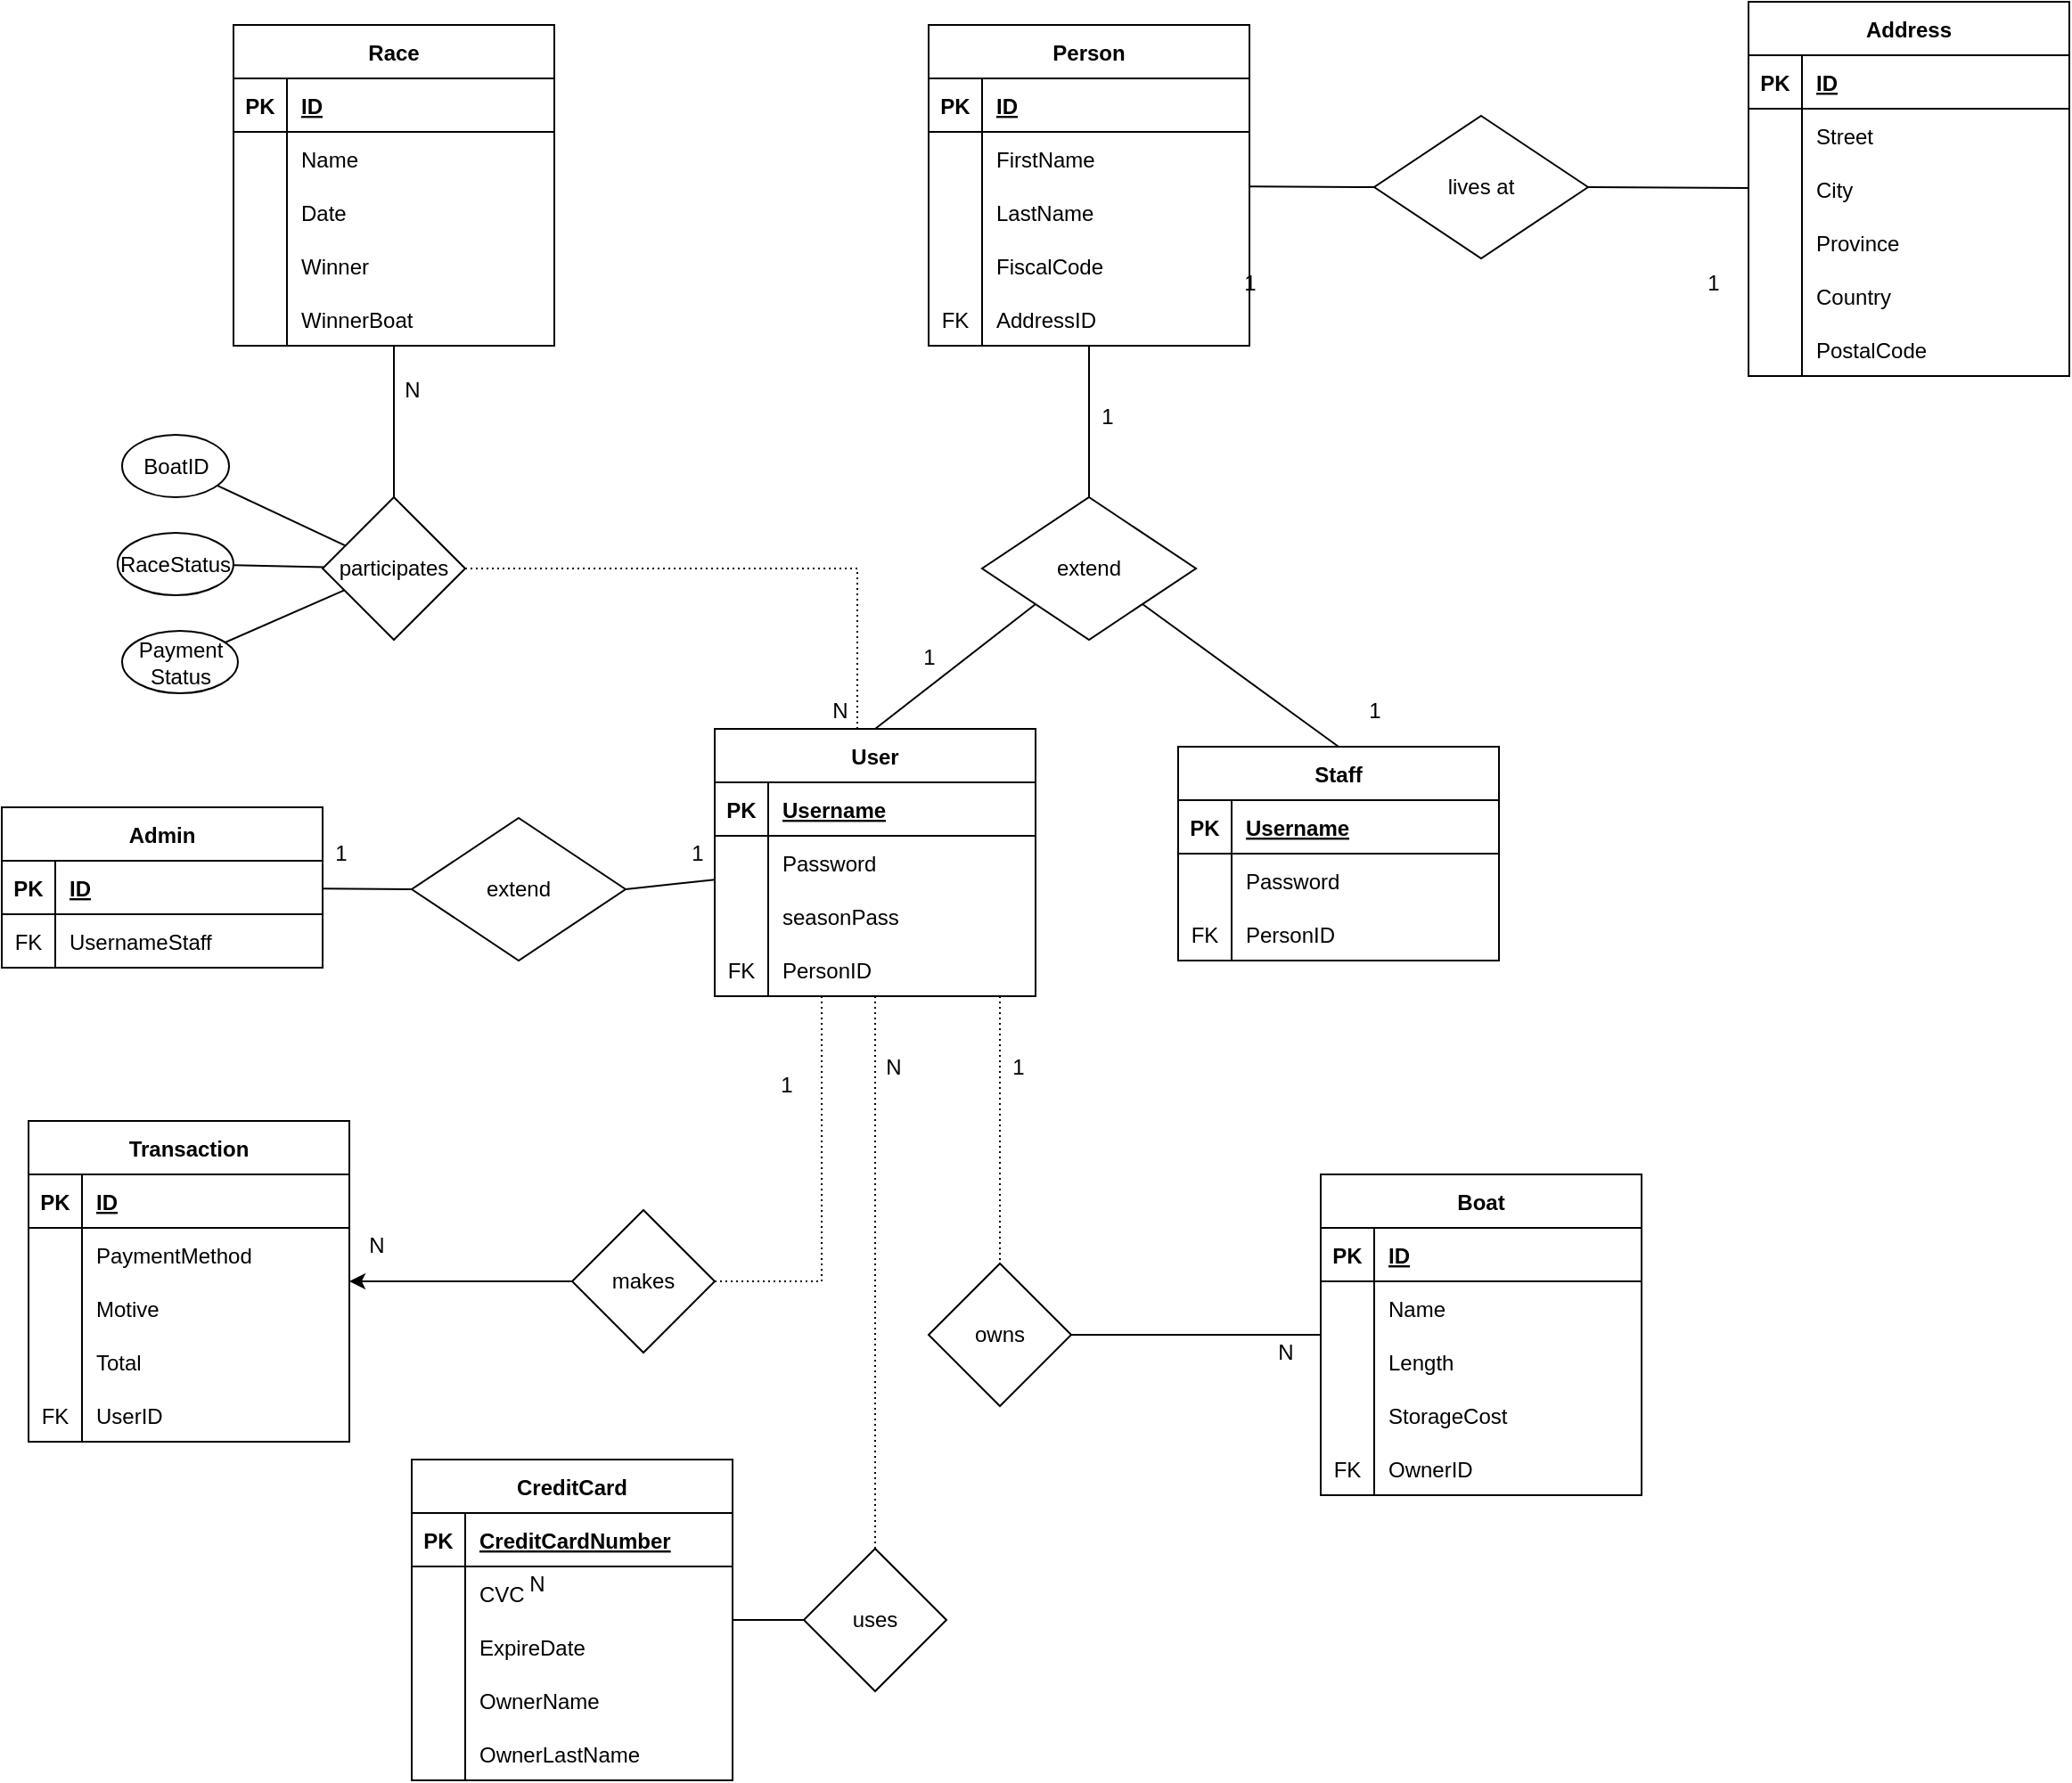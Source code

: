 <mxfile version="15.8.7" type="device"><diagram id="R2lEEEUBdFMjLlhIrx00" name="Page-1"><mxGraphModel dx="1427" dy="732" grid="1" gridSize="10" guides="1" tooltips="1" connect="1" arrows="1" fold="1" page="1" pageScale="1" pageWidth="850" pageHeight="1100" math="0" shadow="0" extFonts="Permanent Marker^https://fonts.googleapis.com/css?family=Permanent+Marker"><root><mxCell id="0"/><mxCell id="1" parent="0"/><mxCell id="sMDPBhleoazWRA1rR5k2-1" value="Person" style="shape=table;startSize=30;container=1;collapsible=1;childLayout=tableLayout;fixedRows=1;rowLines=0;fontStyle=1;align=center;resizeLast=1;" parent="1" vertex="1"><mxGeometry x="580" y="165" width="180" height="180" as="geometry"/></mxCell><mxCell id="sMDPBhleoazWRA1rR5k2-2" value="" style="shape=partialRectangle;collapsible=0;dropTarget=0;pointerEvents=0;fillColor=none;top=0;left=0;bottom=1;right=0;points=[[0,0.5],[1,0.5]];portConstraint=eastwest;" parent="sMDPBhleoazWRA1rR5k2-1" vertex="1"><mxGeometry y="30" width="180" height="30" as="geometry"/></mxCell><mxCell id="sMDPBhleoazWRA1rR5k2-3" value="PK" style="shape=partialRectangle;connectable=0;fillColor=none;top=0;left=0;bottom=0;right=0;fontStyle=1;overflow=hidden;" parent="sMDPBhleoazWRA1rR5k2-2" vertex="1"><mxGeometry width="30" height="30" as="geometry"><mxRectangle width="30" height="30" as="alternateBounds"/></mxGeometry></mxCell><mxCell id="sMDPBhleoazWRA1rR5k2-4" value="ID" style="shape=partialRectangle;connectable=0;fillColor=none;top=0;left=0;bottom=0;right=0;align=left;spacingLeft=6;fontStyle=5;overflow=hidden;" parent="sMDPBhleoazWRA1rR5k2-2" vertex="1"><mxGeometry x="30" width="150" height="30" as="geometry"><mxRectangle width="150" height="30" as="alternateBounds"/></mxGeometry></mxCell><mxCell id="sMDPBhleoazWRA1rR5k2-5" value="" style="shape=partialRectangle;collapsible=0;dropTarget=0;pointerEvents=0;fillColor=none;top=0;left=0;bottom=0;right=0;points=[[0,0.5],[1,0.5]];portConstraint=eastwest;" parent="sMDPBhleoazWRA1rR5k2-1" vertex="1"><mxGeometry y="60" width="180" height="30" as="geometry"/></mxCell><mxCell id="sMDPBhleoazWRA1rR5k2-6" value="" style="shape=partialRectangle;connectable=0;fillColor=none;top=0;left=0;bottom=0;right=0;editable=1;overflow=hidden;" parent="sMDPBhleoazWRA1rR5k2-5" vertex="1"><mxGeometry width="30" height="30" as="geometry"><mxRectangle width="30" height="30" as="alternateBounds"/></mxGeometry></mxCell><mxCell id="sMDPBhleoazWRA1rR5k2-7" value="FirstName" style="shape=partialRectangle;connectable=0;fillColor=none;top=0;left=0;bottom=0;right=0;align=left;spacingLeft=6;overflow=hidden;" parent="sMDPBhleoazWRA1rR5k2-5" vertex="1"><mxGeometry x="30" width="150" height="30" as="geometry"><mxRectangle width="150" height="30" as="alternateBounds"/></mxGeometry></mxCell><mxCell id="sMDPBhleoazWRA1rR5k2-8" value="" style="shape=partialRectangle;collapsible=0;dropTarget=0;pointerEvents=0;fillColor=none;top=0;left=0;bottom=0;right=0;points=[[0,0.5],[1,0.5]];portConstraint=eastwest;" parent="sMDPBhleoazWRA1rR5k2-1" vertex="1"><mxGeometry y="90" width="180" height="30" as="geometry"/></mxCell><mxCell id="sMDPBhleoazWRA1rR5k2-9" value="" style="shape=partialRectangle;connectable=0;fillColor=none;top=0;left=0;bottom=0;right=0;editable=1;overflow=hidden;" parent="sMDPBhleoazWRA1rR5k2-8" vertex="1"><mxGeometry width="30" height="30" as="geometry"><mxRectangle width="30" height="30" as="alternateBounds"/></mxGeometry></mxCell><mxCell id="sMDPBhleoazWRA1rR5k2-10" value="LastName" style="shape=partialRectangle;connectable=0;fillColor=none;top=0;left=0;bottom=0;right=0;align=left;spacingLeft=6;overflow=hidden;" parent="sMDPBhleoazWRA1rR5k2-8" vertex="1"><mxGeometry x="30" width="150" height="30" as="geometry"><mxRectangle width="150" height="30" as="alternateBounds"/></mxGeometry></mxCell><mxCell id="sMDPBhleoazWRA1rR5k2-11" value="" style="shape=partialRectangle;collapsible=0;dropTarget=0;pointerEvents=0;fillColor=none;top=0;left=0;bottom=0;right=0;points=[[0,0.5],[1,0.5]];portConstraint=eastwest;" parent="sMDPBhleoazWRA1rR5k2-1" vertex="1"><mxGeometry y="120" width="180" height="30" as="geometry"/></mxCell><mxCell id="sMDPBhleoazWRA1rR5k2-12" value="" style="shape=partialRectangle;connectable=0;fillColor=none;top=0;left=0;bottom=0;right=0;editable=1;overflow=hidden;" parent="sMDPBhleoazWRA1rR5k2-11" vertex="1"><mxGeometry width="30" height="30" as="geometry"><mxRectangle width="30" height="30" as="alternateBounds"/></mxGeometry></mxCell><mxCell id="sMDPBhleoazWRA1rR5k2-13" value="FiscalCode" style="shape=partialRectangle;connectable=0;fillColor=none;top=0;left=0;bottom=0;right=0;align=left;spacingLeft=6;overflow=hidden;" parent="sMDPBhleoazWRA1rR5k2-11" vertex="1"><mxGeometry x="30" width="150" height="30" as="geometry"><mxRectangle width="150" height="30" as="alternateBounds"/></mxGeometry></mxCell><mxCell id="sMDPBhleoazWRA1rR5k2-20" value="" style="shape=partialRectangle;collapsible=0;dropTarget=0;pointerEvents=0;fillColor=none;top=0;left=0;bottom=0;right=0;points=[[0,0.5],[1,0.5]];portConstraint=eastwest;" parent="sMDPBhleoazWRA1rR5k2-1" vertex="1"><mxGeometry y="150" width="180" height="30" as="geometry"/></mxCell><mxCell id="sMDPBhleoazWRA1rR5k2-21" value="FK" style="shape=partialRectangle;connectable=0;fillColor=none;top=0;left=0;bottom=0;right=0;editable=1;overflow=hidden;" parent="sMDPBhleoazWRA1rR5k2-20" vertex="1"><mxGeometry width="30" height="30" as="geometry"><mxRectangle width="30" height="30" as="alternateBounds"/></mxGeometry></mxCell><mxCell id="sMDPBhleoazWRA1rR5k2-22" value="AddressID" style="shape=partialRectangle;connectable=0;fillColor=none;top=0;left=0;bottom=0;right=0;align=left;spacingLeft=6;overflow=hidden;" parent="sMDPBhleoazWRA1rR5k2-20" vertex="1"><mxGeometry x="30" width="150" height="30" as="geometry"><mxRectangle width="150" height="30" as="alternateBounds"/></mxGeometry></mxCell><mxCell id="sMDPBhleoazWRA1rR5k2-23" value="Address" style="shape=table;startSize=30;container=1;collapsible=1;childLayout=tableLayout;fixedRows=1;rowLines=0;fontStyle=1;align=center;resizeLast=1;" parent="1" vertex="1"><mxGeometry x="1040" y="152" width="180" height="210" as="geometry"/></mxCell><mxCell id="sMDPBhleoazWRA1rR5k2-24" value="" style="shape=partialRectangle;collapsible=0;dropTarget=0;pointerEvents=0;fillColor=none;top=0;left=0;bottom=1;right=0;points=[[0,0.5],[1,0.5]];portConstraint=eastwest;" parent="sMDPBhleoazWRA1rR5k2-23" vertex="1"><mxGeometry y="30" width="180" height="30" as="geometry"/></mxCell><mxCell id="sMDPBhleoazWRA1rR5k2-25" value="PK" style="shape=partialRectangle;connectable=0;fillColor=none;top=0;left=0;bottom=0;right=0;fontStyle=1;overflow=hidden;" parent="sMDPBhleoazWRA1rR5k2-24" vertex="1"><mxGeometry width="30" height="30" as="geometry"><mxRectangle width="30" height="30" as="alternateBounds"/></mxGeometry></mxCell><mxCell id="sMDPBhleoazWRA1rR5k2-26" value="ID" style="shape=partialRectangle;connectable=0;fillColor=none;top=0;left=0;bottom=0;right=0;align=left;spacingLeft=6;fontStyle=5;overflow=hidden;" parent="sMDPBhleoazWRA1rR5k2-24" vertex="1"><mxGeometry x="30" width="150" height="30" as="geometry"><mxRectangle width="150" height="30" as="alternateBounds"/></mxGeometry></mxCell><mxCell id="sMDPBhleoazWRA1rR5k2-27" value="" style="shape=partialRectangle;collapsible=0;dropTarget=0;pointerEvents=0;fillColor=none;top=0;left=0;bottom=0;right=0;points=[[0,0.5],[1,0.5]];portConstraint=eastwest;" parent="sMDPBhleoazWRA1rR5k2-23" vertex="1"><mxGeometry y="60" width="180" height="30" as="geometry"/></mxCell><mxCell id="sMDPBhleoazWRA1rR5k2-28" value="" style="shape=partialRectangle;connectable=0;fillColor=none;top=0;left=0;bottom=0;right=0;editable=1;overflow=hidden;" parent="sMDPBhleoazWRA1rR5k2-27" vertex="1"><mxGeometry width="30" height="30" as="geometry"><mxRectangle width="30" height="30" as="alternateBounds"/></mxGeometry></mxCell><mxCell id="sMDPBhleoazWRA1rR5k2-29" value="Street" style="shape=partialRectangle;connectable=0;fillColor=none;top=0;left=0;bottom=0;right=0;align=left;spacingLeft=6;overflow=hidden;" parent="sMDPBhleoazWRA1rR5k2-27" vertex="1"><mxGeometry x="30" width="150" height="30" as="geometry"><mxRectangle width="150" height="30" as="alternateBounds"/></mxGeometry></mxCell><mxCell id="sMDPBhleoazWRA1rR5k2-30" value="" style="shape=partialRectangle;collapsible=0;dropTarget=0;pointerEvents=0;fillColor=none;top=0;left=0;bottom=0;right=0;points=[[0,0.5],[1,0.5]];portConstraint=eastwest;" parent="sMDPBhleoazWRA1rR5k2-23" vertex="1"><mxGeometry y="90" width="180" height="30" as="geometry"/></mxCell><mxCell id="sMDPBhleoazWRA1rR5k2-31" value="" style="shape=partialRectangle;connectable=0;fillColor=none;top=0;left=0;bottom=0;right=0;editable=1;overflow=hidden;" parent="sMDPBhleoazWRA1rR5k2-30" vertex="1"><mxGeometry width="30" height="30" as="geometry"><mxRectangle width="30" height="30" as="alternateBounds"/></mxGeometry></mxCell><mxCell id="sMDPBhleoazWRA1rR5k2-32" value="City" style="shape=partialRectangle;connectable=0;fillColor=none;top=0;left=0;bottom=0;right=0;align=left;spacingLeft=6;overflow=hidden;" parent="sMDPBhleoazWRA1rR5k2-30" vertex="1"><mxGeometry x="30" width="150" height="30" as="geometry"><mxRectangle width="150" height="30" as="alternateBounds"/></mxGeometry></mxCell><mxCell id="sMDPBhleoazWRA1rR5k2-33" value="" style="shape=partialRectangle;collapsible=0;dropTarget=0;pointerEvents=0;fillColor=none;top=0;left=0;bottom=0;right=0;points=[[0,0.5],[1,0.5]];portConstraint=eastwest;" parent="sMDPBhleoazWRA1rR5k2-23" vertex="1"><mxGeometry y="120" width="180" height="30" as="geometry"/></mxCell><mxCell id="sMDPBhleoazWRA1rR5k2-34" value="" style="shape=partialRectangle;connectable=0;fillColor=none;top=0;left=0;bottom=0;right=0;editable=1;overflow=hidden;" parent="sMDPBhleoazWRA1rR5k2-33" vertex="1"><mxGeometry width="30" height="30" as="geometry"><mxRectangle width="30" height="30" as="alternateBounds"/></mxGeometry></mxCell><mxCell id="sMDPBhleoazWRA1rR5k2-35" value="Province" style="shape=partialRectangle;connectable=0;fillColor=none;top=0;left=0;bottom=0;right=0;align=left;spacingLeft=6;overflow=hidden;" parent="sMDPBhleoazWRA1rR5k2-33" vertex="1"><mxGeometry x="30" width="150" height="30" as="geometry"><mxRectangle width="150" height="30" as="alternateBounds"/></mxGeometry></mxCell><mxCell id="sMDPBhleoazWRA1rR5k2-49" value="" style="shape=partialRectangle;collapsible=0;dropTarget=0;pointerEvents=0;fillColor=none;top=0;left=0;bottom=0;right=0;points=[[0,0.5],[1,0.5]];portConstraint=eastwest;" parent="sMDPBhleoazWRA1rR5k2-23" vertex="1"><mxGeometry y="150" width="180" height="30" as="geometry"/></mxCell><mxCell id="sMDPBhleoazWRA1rR5k2-50" value="" style="shape=partialRectangle;connectable=0;fillColor=none;top=0;left=0;bottom=0;right=0;editable=1;overflow=hidden;" parent="sMDPBhleoazWRA1rR5k2-49" vertex="1"><mxGeometry width="30" height="30" as="geometry"><mxRectangle width="30" height="30" as="alternateBounds"/></mxGeometry></mxCell><mxCell id="sMDPBhleoazWRA1rR5k2-51" value="Country" style="shape=partialRectangle;connectable=0;fillColor=none;top=0;left=0;bottom=0;right=0;align=left;spacingLeft=6;overflow=hidden;" parent="sMDPBhleoazWRA1rR5k2-49" vertex="1"><mxGeometry x="30" width="150" height="30" as="geometry"><mxRectangle width="150" height="30" as="alternateBounds"/></mxGeometry></mxCell><mxCell id="sMDPBhleoazWRA1rR5k2-52" value="" style="shape=partialRectangle;collapsible=0;dropTarget=0;pointerEvents=0;fillColor=none;top=0;left=0;bottom=0;right=0;points=[[0,0.5],[1,0.5]];portConstraint=eastwest;" parent="sMDPBhleoazWRA1rR5k2-23" vertex="1"><mxGeometry y="180" width="180" height="30" as="geometry"/></mxCell><mxCell id="sMDPBhleoazWRA1rR5k2-53" value="" style="shape=partialRectangle;connectable=0;fillColor=none;top=0;left=0;bottom=0;right=0;editable=1;overflow=hidden;" parent="sMDPBhleoazWRA1rR5k2-52" vertex="1"><mxGeometry width="30" height="30" as="geometry"><mxRectangle width="30" height="30" as="alternateBounds"/></mxGeometry></mxCell><mxCell id="sMDPBhleoazWRA1rR5k2-54" value="PostalCode" style="shape=partialRectangle;connectable=0;fillColor=none;top=0;left=0;bottom=0;right=0;align=left;spacingLeft=6;overflow=hidden;" parent="sMDPBhleoazWRA1rR5k2-52" vertex="1"><mxGeometry x="30" width="150" height="30" as="geometry"><mxRectangle width="150" height="30" as="alternateBounds"/></mxGeometry></mxCell><mxCell id="sMDPBhleoazWRA1rR5k2-56" value="lives at" style="rhombus;whiteSpace=wrap;html=1;" parent="1" vertex="1"><mxGeometry x="830" y="216" width="120" height="80" as="geometry"/></mxCell><mxCell id="sMDPBhleoazWRA1rR5k2-58" value="" style="endArrow=none;html=1;rounded=0;entryX=0;entryY=0.5;entryDx=0;entryDy=0;" parent="1" source="sMDPBhleoazWRA1rR5k2-1" target="sMDPBhleoazWRA1rR5k2-56" edge="1"><mxGeometry width="50" height="50" relative="1" as="geometry"><mxPoint x="760" y="330" as="sourcePoint"/><mxPoint x="840" y="250" as="targetPoint"/></mxGeometry></mxCell><mxCell id="sMDPBhleoazWRA1rR5k2-59" value="" style="endArrow=none;html=1;rounded=0;entryX=1;entryY=0.5;entryDx=0;entryDy=0;" parent="1" source="sMDPBhleoazWRA1rR5k2-23" target="sMDPBhleoazWRA1rR5k2-56" edge="1"><mxGeometry width="50" height="50" relative="1" as="geometry"><mxPoint x="730" y="344.3" as="sourcePoint"/><mxPoint x="840" y="340" as="targetPoint"/></mxGeometry></mxCell><mxCell id="sMDPBhleoazWRA1rR5k2-60" value="1" style="text;html=1;align=center;verticalAlign=middle;resizable=0;points=[];autosize=1;strokeColor=none;fillColor=none;" parent="1" vertex="1"><mxGeometry x="750" y="300" width="20" height="20" as="geometry"/></mxCell><mxCell id="sMDPBhleoazWRA1rR5k2-61" value="1" style="text;html=1;align=center;verticalAlign=middle;resizable=0;points=[];autosize=1;strokeColor=none;fillColor=none;" parent="1" vertex="1"><mxGeometry x="1010" y="300" width="20" height="20" as="geometry"/></mxCell><mxCell id="sMDPBhleoazWRA1rR5k2-62" value="Staff" style="shape=table;startSize=30;container=1;collapsible=1;childLayout=tableLayout;fixedRows=1;rowLines=0;fontStyle=1;align=center;resizeLast=1;" parent="1" vertex="1"><mxGeometry x="720" y="570" width="180" height="120" as="geometry"/></mxCell><mxCell id="sMDPBhleoazWRA1rR5k2-63" value="" style="shape=partialRectangle;collapsible=0;dropTarget=0;pointerEvents=0;fillColor=none;top=0;left=0;bottom=1;right=0;points=[[0,0.5],[1,0.5]];portConstraint=eastwest;" parent="sMDPBhleoazWRA1rR5k2-62" vertex="1"><mxGeometry y="30" width="180" height="30" as="geometry"/></mxCell><mxCell id="sMDPBhleoazWRA1rR5k2-64" value="PK" style="shape=partialRectangle;connectable=0;fillColor=none;top=0;left=0;bottom=0;right=0;fontStyle=1;overflow=hidden;" parent="sMDPBhleoazWRA1rR5k2-63" vertex="1"><mxGeometry width="30" height="30" as="geometry"><mxRectangle width="30" height="30" as="alternateBounds"/></mxGeometry></mxCell><mxCell id="sMDPBhleoazWRA1rR5k2-65" value="Username" style="shape=partialRectangle;connectable=0;fillColor=none;top=0;left=0;bottom=0;right=0;align=left;spacingLeft=6;fontStyle=5;overflow=hidden;" parent="sMDPBhleoazWRA1rR5k2-63" vertex="1"><mxGeometry x="30" width="150" height="30" as="geometry"><mxRectangle width="150" height="30" as="alternateBounds"/></mxGeometry></mxCell><mxCell id="sMDPBhleoazWRA1rR5k2-66" value="" style="shape=partialRectangle;collapsible=0;dropTarget=0;pointerEvents=0;fillColor=none;top=0;left=0;bottom=0;right=0;points=[[0,0.5],[1,0.5]];portConstraint=eastwest;" parent="sMDPBhleoazWRA1rR5k2-62" vertex="1"><mxGeometry y="60" width="180" height="30" as="geometry"/></mxCell><mxCell id="sMDPBhleoazWRA1rR5k2-67" value="" style="shape=partialRectangle;connectable=0;fillColor=none;top=0;left=0;bottom=0;right=0;editable=1;overflow=hidden;" parent="sMDPBhleoazWRA1rR5k2-66" vertex="1"><mxGeometry width="30" height="30" as="geometry"><mxRectangle width="30" height="30" as="alternateBounds"/></mxGeometry></mxCell><mxCell id="sMDPBhleoazWRA1rR5k2-68" value="Password" style="shape=partialRectangle;connectable=0;fillColor=none;top=0;left=0;bottom=0;right=0;align=left;spacingLeft=6;overflow=hidden;" parent="sMDPBhleoazWRA1rR5k2-66" vertex="1"><mxGeometry x="30" width="150" height="30" as="geometry"><mxRectangle width="150" height="30" as="alternateBounds"/></mxGeometry></mxCell><mxCell id="sMDPBhleoazWRA1rR5k2-69" value="" style="shape=partialRectangle;collapsible=0;dropTarget=0;pointerEvents=0;fillColor=none;top=0;left=0;bottom=0;right=0;points=[[0,0.5],[1,0.5]];portConstraint=eastwest;" parent="sMDPBhleoazWRA1rR5k2-62" vertex="1"><mxGeometry y="90" width="180" height="30" as="geometry"/></mxCell><mxCell id="sMDPBhleoazWRA1rR5k2-70" value="FK" style="shape=partialRectangle;connectable=0;fillColor=none;top=0;left=0;bottom=0;right=0;editable=1;overflow=hidden;" parent="sMDPBhleoazWRA1rR5k2-69" vertex="1"><mxGeometry width="30" height="30" as="geometry"><mxRectangle width="30" height="30" as="alternateBounds"/></mxGeometry></mxCell><mxCell id="sMDPBhleoazWRA1rR5k2-71" value="PersonID" style="shape=partialRectangle;connectable=0;fillColor=none;top=0;left=0;bottom=0;right=0;align=left;spacingLeft=6;overflow=hidden;" parent="sMDPBhleoazWRA1rR5k2-69" vertex="1"><mxGeometry x="30" width="150" height="30" as="geometry"><mxRectangle width="150" height="30" as="alternateBounds"/></mxGeometry></mxCell><mxCell id="_oWQp2WrIMHF6nEGRVzs-52" value="" style="endArrow=none;html=1;rounded=0;dashed=1;dashPattern=1 2;fontFamily=Helvetica;fontSize=11;fontColor=rgb(0, 0, 0);align=center;strokeColor=rgb(0, 0, 0);edgeStyle=orthogonalEdgeStyle;" edge="1" parent="1" source="sMDPBhleoazWRA1rR5k2-75" target="_oWQp2WrIMHF6nEGRVzs-51"><mxGeometry relative="1" as="geometry"><Array as="points"><mxPoint x="620" y="770"/><mxPoint x="620" y="770"/></Array></mxGeometry></mxCell><mxCell id="_oWQp2WrIMHF6nEGRVzs-81" value="" style="endArrow=none;html=1;rounded=0;dashed=1;dashPattern=1 2;fontFamily=Helvetica;fontSize=11;fontColor=rgb(0, 0, 0);align=center;strokeColor=rgb(0, 0, 0);edgeStyle=orthogonalEdgeStyle;" edge="1" parent="1" source="sMDPBhleoazWRA1rR5k2-75" target="_oWQp2WrIMHF6nEGRVzs-80"><mxGeometry relative="1" as="geometry"><mxPoint x="490" y="880" as="targetPoint"/><Array as="points"><mxPoint x="520" y="870"/></Array></mxGeometry></mxCell><mxCell id="sMDPBhleoazWRA1rR5k2-75" value="User" style="shape=table;startSize=30;container=1;collapsible=1;childLayout=tableLayout;fixedRows=1;rowLines=0;fontStyle=1;align=center;resizeLast=1;" parent="1" vertex="1"><mxGeometry x="460" y="560" width="180" height="150" as="geometry"/></mxCell><mxCell id="sMDPBhleoazWRA1rR5k2-76" value="" style="shape=partialRectangle;collapsible=0;dropTarget=0;pointerEvents=0;fillColor=none;top=0;left=0;bottom=1;right=0;points=[[0,0.5],[1,0.5]];portConstraint=eastwest;" parent="sMDPBhleoazWRA1rR5k2-75" vertex="1"><mxGeometry y="30" width="180" height="30" as="geometry"/></mxCell><mxCell id="sMDPBhleoazWRA1rR5k2-77" value="PK" style="shape=partialRectangle;connectable=0;fillColor=none;top=0;left=0;bottom=0;right=0;fontStyle=1;overflow=hidden;" parent="sMDPBhleoazWRA1rR5k2-76" vertex="1"><mxGeometry width="30" height="30" as="geometry"><mxRectangle width="30" height="30" as="alternateBounds"/></mxGeometry></mxCell><mxCell id="sMDPBhleoazWRA1rR5k2-78" value="Username" style="shape=partialRectangle;connectable=0;fillColor=none;top=0;left=0;bottom=0;right=0;align=left;spacingLeft=6;fontStyle=5;overflow=hidden;" parent="sMDPBhleoazWRA1rR5k2-76" vertex="1"><mxGeometry x="30" width="150" height="30" as="geometry"><mxRectangle width="150" height="30" as="alternateBounds"/></mxGeometry></mxCell><mxCell id="sMDPBhleoazWRA1rR5k2-79" value="" style="shape=partialRectangle;collapsible=0;dropTarget=0;pointerEvents=0;fillColor=none;top=0;left=0;bottom=0;right=0;points=[[0,0.5],[1,0.5]];portConstraint=eastwest;" parent="sMDPBhleoazWRA1rR5k2-75" vertex="1"><mxGeometry y="60" width="180" height="30" as="geometry"/></mxCell><mxCell id="sMDPBhleoazWRA1rR5k2-80" value="" style="shape=partialRectangle;connectable=0;fillColor=none;top=0;left=0;bottom=0;right=0;editable=1;overflow=hidden;" parent="sMDPBhleoazWRA1rR5k2-79" vertex="1"><mxGeometry width="30" height="30" as="geometry"><mxRectangle width="30" height="30" as="alternateBounds"/></mxGeometry></mxCell><mxCell id="sMDPBhleoazWRA1rR5k2-81" value="Password" style="shape=partialRectangle;connectable=0;fillColor=none;top=0;left=0;bottom=0;right=0;align=left;spacingLeft=6;overflow=hidden;" parent="sMDPBhleoazWRA1rR5k2-79" vertex="1"><mxGeometry x="30" width="150" height="30" as="geometry"><mxRectangle width="150" height="30" as="alternateBounds"/></mxGeometry></mxCell><mxCell id="sMDPBhleoazWRA1rR5k2-82" value="" style="shape=partialRectangle;collapsible=0;dropTarget=0;pointerEvents=0;fillColor=none;top=0;left=0;bottom=0;right=0;points=[[0,0.5],[1,0.5]];portConstraint=eastwest;" parent="sMDPBhleoazWRA1rR5k2-75" vertex="1"><mxGeometry y="90" width="180" height="30" as="geometry"/></mxCell><mxCell id="sMDPBhleoazWRA1rR5k2-83" value="" style="shape=partialRectangle;connectable=0;fillColor=none;top=0;left=0;bottom=0;right=0;editable=1;overflow=hidden;" parent="sMDPBhleoazWRA1rR5k2-82" vertex="1"><mxGeometry width="30" height="30" as="geometry"><mxRectangle width="30" height="30" as="alternateBounds"/></mxGeometry></mxCell><mxCell id="sMDPBhleoazWRA1rR5k2-84" value="seasonPass" style="shape=partialRectangle;connectable=0;fillColor=none;top=0;left=0;bottom=0;right=0;align=left;spacingLeft=6;overflow=hidden;" parent="sMDPBhleoazWRA1rR5k2-82" vertex="1"><mxGeometry x="30" width="150" height="30" as="geometry"><mxRectangle width="150" height="30" as="alternateBounds"/></mxGeometry></mxCell><mxCell id="sMDPBhleoazWRA1rR5k2-101" value="" style="shape=partialRectangle;collapsible=0;dropTarget=0;pointerEvents=0;fillColor=none;top=0;left=0;bottom=0;right=0;points=[[0,0.5],[1,0.5]];portConstraint=eastwest;" parent="sMDPBhleoazWRA1rR5k2-75" vertex="1"><mxGeometry y="120" width="180" height="30" as="geometry"/></mxCell><mxCell id="sMDPBhleoazWRA1rR5k2-102" value="FK" style="shape=partialRectangle;connectable=0;fillColor=none;top=0;left=0;bottom=0;right=0;editable=1;overflow=hidden;" parent="sMDPBhleoazWRA1rR5k2-101" vertex="1"><mxGeometry width="30" height="30" as="geometry"><mxRectangle width="30" height="30" as="alternateBounds"/></mxGeometry></mxCell><mxCell id="sMDPBhleoazWRA1rR5k2-103" value="PersonID" style="shape=partialRectangle;connectable=0;fillColor=none;top=0;left=0;bottom=0;right=0;align=left;spacingLeft=6;overflow=hidden;" parent="sMDPBhleoazWRA1rR5k2-101" vertex="1"><mxGeometry x="30" width="150" height="30" as="geometry"><mxRectangle width="150" height="30" as="alternateBounds"/></mxGeometry></mxCell><mxCell id="sMDPBhleoazWRA1rR5k2-94" value="extend" style="rhombus;whiteSpace=wrap;html=1;" parent="1" vertex="1"><mxGeometry x="610" y="430" width="120" height="80" as="geometry"/></mxCell><mxCell id="sMDPBhleoazWRA1rR5k2-95" value="" style="endArrow=none;html=1;rounded=0;exitX=0.5;exitY=0;exitDx=0;exitDy=0;" parent="1" source="sMDPBhleoazWRA1rR5k2-94" target="sMDPBhleoazWRA1rR5k2-1" edge="1"><mxGeometry width="50" height="50" relative="1" as="geometry"><mxPoint x="610" y="440" as="sourcePoint"/><mxPoint x="660" y="390" as="targetPoint"/></mxGeometry></mxCell><mxCell id="sMDPBhleoazWRA1rR5k2-96" value="" style="endArrow=none;html=1;rounded=0;entryX=0;entryY=1;entryDx=0;entryDy=0;exitX=0.5;exitY=0;exitDx=0;exitDy=0;" parent="1" source="sMDPBhleoazWRA1rR5k2-75" target="sMDPBhleoazWRA1rR5k2-94" edge="1"><mxGeometry width="50" height="50" relative="1" as="geometry"><mxPoint x="510" y="520" as="sourcePoint"/><mxPoint x="560" y="470" as="targetPoint"/></mxGeometry></mxCell><mxCell id="sMDPBhleoazWRA1rR5k2-97" value="" style="endArrow=none;html=1;rounded=0;entryX=1;entryY=1;entryDx=0;entryDy=0;exitX=0.5;exitY=0;exitDx=0;exitDy=0;" parent="1" source="sMDPBhleoazWRA1rR5k2-62" target="sMDPBhleoazWRA1rR5k2-94" edge="1"><mxGeometry width="50" height="50" relative="1" as="geometry"><mxPoint x="770" y="530" as="sourcePoint"/><mxPoint x="820" y="480" as="targetPoint"/></mxGeometry></mxCell><mxCell id="sMDPBhleoazWRA1rR5k2-98" value="1" style="text;html=1;align=center;verticalAlign=middle;resizable=0;points=[];autosize=1;strokeColor=none;fillColor=none;" parent="1" vertex="1"><mxGeometry x="820" y="540" width="20" height="20" as="geometry"/></mxCell><mxCell id="sMDPBhleoazWRA1rR5k2-99" value="1" style="text;html=1;align=center;verticalAlign=middle;resizable=0;points=[];autosize=1;strokeColor=none;fillColor=none;" parent="1" vertex="1"><mxGeometry x="670" y="375" width="20" height="20" as="geometry"/></mxCell><mxCell id="sMDPBhleoazWRA1rR5k2-100" value="1" style="text;html=1;align=center;verticalAlign=middle;resizable=0;points=[];autosize=1;strokeColor=none;fillColor=none;" parent="1" vertex="1"><mxGeometry x="570" y="510" width="20" height="20" as="geometry"/></mxCell><mxCell id="sMDPBhleoazWRA1rR5k2-117" value="Admin" style="shape=table;startSize=30;container=1;collapsible=1;childLayout=tableLayout;fixedRows=1;rowLines=0;fontStyle=1;align=center;resizeLast=1;" parent="1" vertex="1"><mxGeometry x="60" y="604" width="180" height="90" as="geometry"/></mxCell><mxCell id="sMDPBhleoazWRA1rR5k2-118" value="" style="shape=partialRectangle;collapsible=0;dropTarget=0;pointerEvents=0;fillColor=none;top=0;left=0;bottom=1;right=0;points=[[0,0.5],[1,0.5]];portConstraint=eastwest;" parent="sMDPBhleoazWRA1rR5k2-117" vertex="1"><mxGeometry y="30" width="180" height="30" as="geometry"/></mxCell><mxCell id="sMDPBhleoazWRA1rR5k2-119" value="PK" style="shape=partialRectangle;connectable=0;fillColor=none;top=0;left=0;bottom=0;right=0;fontStyle=1;overflow=hidden;" parent="sMDPBhleoazWRA1rR5k2-118" vertex="1"><mxGeometry width="30" height="30" as="geometry"><mxRectangle width="30" height="30" as="alternateBounds"/></mxGeometry></mxCell><mxCell id="sMDPBhleoazWRA1rR5k2-120" value="ID" style="shape=partialRectangle;connectable=0;fillColor=none;top=0;left=0;bottom=0;right=0;align=left;spacingLeft=6;fontStyle=5;overflow=hidden;" parent="sMDPBhleoazWRA1rR5k2-118" vertex="1"><mxGeometry x="30" width="150" height="30" as="geometry"><mxRectangle width="150" height="30" as="alternateBounds"/></mxGeometry></mxCell><mxCell id="sMDPBhleoazWRA1rR5k2-121" value="" style="shape=partialRectangle;collapsible=0;dropTarget=0;pointerEvents=0;fillColor=none;top=0;left=0;bottom=0;right=0;points=[[0,0.5],[1,0.5]];portConstraint=eastwest;" parent="sMDPBhleoazWRA1rR5k2-117" vertex="1"><mxGeometry y="60" width="180" height="30" as="geometry"/></mxCell><mxCell id="sMDPBhleoazWRA1rR5k2-122" value="FK" style="shape=partialRectangle;connectable=0;fillColor=none;top=0;left=0;bottom=0;right=0;editable=1;overflow=hidden;" parent="sMDPBhleoazWRA1rR5k2-121" vertex="1"><mxGeometry width="30" height="30" as="geometry"><mxRectangle width="30" height="30" as="alternateBounds"/></mxGeometry></mxCell><mxCell id="sMDPBhleoazWRA1rR5k2-123" value="UsernameStaff" style="shape=partialRectangle;connectable=0;fillColor=none;top=0;left=0;bottom=0;right=0;align=left;spacingLeft=6;overflow=hidden;" parent="sMDPBhleoazWRA1rR5k2-121" vertex="1"><mxGeometry x="30" width="150" height="30" as="geometry"><mxRectangle width="150" height="30" as="alternateBounds"/></mxGeometry></mxCell><mxCell id="sMDPBhleoazWRA1rR5k2-130" value="extend" style="rhombus;whiteSpace=wrap;html=1;" parent="1" vertex="1"><mxGeometry x="290" y="610" width="120" height="80" as="geometry"/></mxCell><mxCell id="sMDPBhleoazWRA1rR5k2-131" value="" style="endArrow=none;html=1;rounded=0;entryX=1;entryY=0.5;entryDx=0;entryDy=0;" parent="1" source="sMDPBhleoazWRA1rR5k2-75" target="sMDPBhleoazWRA1rR5k2-130" edge="1"><mxGeometry width="50" height="50" relative="1" as="geometry"><mxPoint x="560" y="570" as="sourcePoint"/><mxPoint x="650" y="500" as="targetPoint"/></mxGeometry></mxCell><mxCell id="sMDPBhleoazWRA1rR5k2-132" value="" style="endArrow=none;html=1;rounded=0;entryX=0;entryY=0.5;entryDx=0;entryDy=0;" parent="1" source="sMDPBhleoazWRA1rR5k2-117" target="sMDPBhleoazWRA1rR5k2-130" edge="1"><mxGeometry width="50" height="50" relative="1" as="geometry"><mxPoint x="470" y="652.5" as="sourcePoint"/><mxPoint x="420" y="640" as="targetPoint"/></mxGeometry></mxCell><mxCell id="sMDPBhleoazWRA1rR5k2-133" value="1" style="text;html=1;align=center;verticalAlign=middle;resizable=0;points=[];autosize=1;strokeColor=none;fillColor=none;" parent="1" vertex="1"><mxGeometry x="240" y="620" width="20" height="20" as="geometry"/></mxCell><mxCell id="sMDPBhleoazWRA1rR5k2-134" value="1" style="text;html=1;align=center;verticalAlign=middle;resizable=0;points=[];autosize=1;strokeColor=none;fillColor=none;" parent="1" vertex="1"><mxGeometry x="440" y="620" width="20" height="20" as="geometry"/></mxCell><mxCell id="_oWQp2WrIMHF6nEGRVzs-1" value="CreditCard" style="shape=table;startSize=30;container=1;collapsible=1;childLayout=tableLayout;fixedRows=1;rowLines=0;fontStyle=1;align=center;resizeLast=1;" vertex="1" parent="1"><mxGeometry x="290" y="970" width="180" height="180" as="geometry"/></mxCell><mxCell id="_oWQp2WrIMHF6nEGRVzs-2" value="" style="shape=partialRectangle;collapsible=0;dropTarget=0;pointerEvents=0;fillColor=none;top=0;left=0;bottom=1;right=0;points=[[0,0.5],[1,0.5]];portConstraint=eastwest;" vertex="1" parent="_oWQp2WrIMHF6nEGRVzs-1"><mxGeometry y="30" width="180" height="30" as="geometry"/></mxCell><mxCell id="_oWQp2WrIMHF6nEGRVzs-3" value="PK" style="shape=partialRectangle;connectable=0;fillColor=none;top=0;left=0;bottom=0;right=0;fontStyle=1;overflow=hidden;" vertex="1" parent="_oWQp2WrIMHF6nEGRVzs-2"><mxGeometry width="30" height="30" as="geometry"><mxRectangle width="30" height="30" as="alternateBounds"/></mxGeometry></mxCell><mxCell id="_oWQp2WrIMHF6nEGRVzs-4" value="CreditCardNumber" style="shape=partialRectangle;connectable=0;fillColor=none;top=0;left=0;bottom=0;right=0;align=left;spacingLeft=6;fontStyle=5;overflow=hidden;" vertex="1" parent="_oWQp2WrIMHF6nEGRVzs-2"><mxGeometry x="30" width="150" height="30" as="geometry"><mxRectangle width="150" height="30" as="alternateBounds"/></mxGeometry></mxCell><mxCell id="_oWQp2WrIMHF6nEGRVzs-5" value="" style="shape=partialRectangle;collapsible=0;dropTarget=0;pointerEvents=0;fillColor=none;top=0;left=0;bottom=0;right=0;points=[[0,0.5],[1,0.5]];portConstraint=eastwest;" vertex="1" parent="_oWQp2WrIMHF6nEGRVzs-1"><mxGeometry y="60" width="180" height="30" as="geometry"/></mxCell><mxCell id="_oWQp2WrIMHF6nEGRVzs-6" value="" style="shape=partialRectangle;connectable=0;fillColor=none;top=0;left=0;bottom=0;right=0;editable=1;overflow=hidden;" vertex="1" parent="_oWQp2WrIMHF6nEGRVzs-5"><mxGeometry width="30" height="30" as="geometry"><mxRectangle width="30" height="30" as="alternateBounds"/></mxGeometry></mxCell><mxCell id="_oWQp2WrIMHF6nEGRVzs-7" value="CVC" style="shape=partialRectangle;connectable=0;fillColor=none;top=0;left=0;bottom=0;right=0;align=left;spacingLeft=6;overflow=hidden;" vertex="1" parent="_oWQp2WrIMHF6nEGRVzs-5"><mxGeometry x="30" width="150" height="30" as="geometry"><mxRectangle width="150" height="30" as="alternateBounds"/></mxGeometry></mxCell><mxCell id="_oWQp2WrIMHF6nEGRVzs-8" value="" style="shape=partialRectangle;collapsible=0;dropTarget=0;pointerEvents=0;fillColor=none;top=0;left=0;bottom=0;right=0;points=[[0,0.5],[1,0.5]];portConstraint=eastwest;" vertex="1" parent="_oWQp2WrIMHF6nEGRVzs-1"><mxGeometry y="90" width="180" height="30" as="geometry"/></mxCell><mxCell id="_oWQp2WrIMHF6nEGRVzs-9" value="" style="shape=partialRectangle;connectable=0;fillColor=none;top=0;left=0;bottom=0;right=0;editable=1;overflow=hidden;" vertex="1" parent="_oWQp2WrIMHF6nEGRVzs-8"><mxGeometry width="30" height="30" as="geometry"><mxRectangle width="30" height="30" as="alternateBounds"/></mxGeometry></mxCell><mxCell id="_oWQp2WrIMHF6nEGRVzs-10" value="ExpireDate" style="shape=partialRectangle;connectable=0;fillColor=none;top=0;left=0;bottom=0;right=0;align=left;spacingLeft=6;overflow=hidden;" vertex="1" parent="_oWQp2WrIMHF6nEGRVzs-8"><mxGeometry x="30" width="150" height="30" as="geometry"><mxRectangle width="150" height="30" as="alternateBounds"/></mxGeometry></mxCell><mxCell id="_oWQp2WrIMHF6nEGRVzs-15" value="" style="shape=partialRectangle;collapsible=0;dropTarget=0;pointerEvents=0;fillColor=none;top=0;left=0;bottom=0;right=0;points=[[0,0.5],[1,0.5]];portConstraint=eastwest;" vertex="1" parent="_oWQp2WrIMHF6nEGRVzs-1"><mxGeometry y="120" width="180" height="30" as="geometry"/></mxCell><mxCell id="_oWQp2WrIMHF6nEGRVzs-16" value="" style="shape=partialRectangle;connectable=0;fillColor=none;top=0;left=0;bottom=0;right=0;editable=1;overflow=hidden;" vertex="1" parent="_oWQp2WrIMHF6nEGRVzs-15"><mxGeometry width="30" height="30" as="geometry"><mxRectangle width="30" height="30" as="alternateBounds"/></mxGeometry></mxCell><mxCell id="_oWQp2WrIMHF6nEGRVzs-17" value="OwnerName" style="shape=partialRectangle;connectable=0;fillColor=none;top=0;left=0;bottom=0;right=0;align=left;spacingLeft=6;overflow=hidden;" vertex="1" parent="_oWQp2WrIMHF6nEGRVzs-15"><mxGeometry x="30" width="150" height="30" as="geometry"><mxRectangle width="150" height="30" as="alternateBounds"/></mxGeometry></mxCell><mxCell id="_oWQp2WrIMHF6nEGRVzs-18" value="" style="shape=partialRectangle;collapsible=0;dropTarget=0;pointerEvents=0;fillColor=none;top=0;left=0;bottom=0;right=0;points=[[0,0.5],[1,0.5]];portConstraint=eastwest;" vertex="1" parent="_oWQp2WrIMHF6nEGRVzs-1"><mxGeometry y="150" width="180" height="30" as="geometry"/></mxCell><mxCell id="_oWQp2WrIMHF6nEGRVzs-19" value="" style="shape=partialRectangle;connectable=0;fillColor=none;top=0;left=0;bottom=0;right=0;editable=1;overflow=hidden;" vertex="1" parent="_oWQp2WrIMHF6nEGRVzs-18"><mxGeometry width="30" height="30" as="geometry"><mxRectangle width="30" height="30" as="alternateBounds"/></mxGeometry></mxCell><mxCell id="_oWQp2WrIMHF6nEGRVzs-20" value="OwnerLastName" style="shape=partialRectangle;connectable=0;fillColor=none;top=0;left=0;bottom=0;right=0;align=left;spacingLeft=6;overflow=hidden;" vertex="1" parent="_oWQp2WrIMHF6nEGRVzs-18"><mxGeometry x="30" width="150" height="30" as="geometry"><mxRectangle width="150" height="30" as="alternateBounds"/></mxGeometry></mxCell><mxCell id="_oWQp2WrIMHF6nEGRVzs-24" style="endArrow=none;html=1;rounded=0;dashed=1;dashPattern=1 2;fontFamily=Helvetica;fontSize=11;fontColor=rgb(0, 0, 0);align=center;strokeColor=rgb(0, 0, 0);edgeStyle=orthogonalEdgeStyle;" edge="1" parent="1" source="_oWQp2WrIMHF6nEGRVzs-22" target="sMDPBhleoazWRA1rR5k2-75"><mxGeometry relative="1" as="geometry"/></mxCell><mxCell id="_oWQp2WrIMHF6nEGRVzs-22" value="&lt;span style=&quot;font-weight: normal&quot;&gt;uses&lt;/span&gt;" style="rhombus;whiteSpace=wrap;html=1;fontStyle=1;startSize=30;" vertex="1" parent="1"><mxGeometry x="510" y="1020" width="80" height="80" as="geometry"/></mxCell><mxCell id="_oWQp2WrIMHF6nEGRVzs-25" value="N" style="text;html=1;align=center;verticalAlign=middle;resizable=0;points=[];autosize=1;strokeColor=none;fillColor=none;" vertex="1" parent="1"><mxGeometry x="550" y="740" width="20" height="20" as="geometry"/></mxCell><mxCell id="_oWQp2WrIMHF6nEGRVzs-26" value="N" style="text;html=1;align=center;verticalAlign=middle;resizable=0;points=[];autosize=1;strokeColor=none;fillColor=none;" vertex="1" parent="1"><mxGeometry x="350" y="1030" width="20" height="20" as="geometry"/></mxCell><mxCell id="_oWQp2WrIMHF6nEGRVzs-30" value="" style="endArrow=none;html=1;rounded=0;" edge="1" parent="1" source="_oWQp2WrIMHF6nEGRVzs-1" target="_oWQp2WrIMHF6nEGRVzs-22"><mxGeometry relative="1" as="geometry"><mxPoint x="370" y="950" as="sourcePoint"/><mxPoint x="530" y="950" as="targetPoint"/></mxGeometry></mxCell><mxCell id="_oWQp2WrIMHF6nEGRVzs-37" value="Boat" style="shape=table;startSize=30;container=1;collapsible=1;childLayout=tableLayout;fixedRows=1;rowLines=0;fontStyle=1;align=center;resizeLast=1;" vertex="1" parent="1"><mxGeometry x="800" y="810" width="180" height="180" as="geometry"/></mxCell><mxCell id="_oWQp2WrIMHF6nEGRVzs-38" value="" style="shape=partialRectangle;collapsible=0;dropTarget=0;pointerEvents=0;fillColor=none;top=0;left=0;bottom=1;right=0;points=[[0,0.5],[1,0.5]];portConstraint=eastwest;" vertex="1" parent="_oWQp2WrIMHF6nEGRVzs-37"><mxGeometry y="30" width="180" height="30" as="geometry"/></mxCell><mxCell id="_oWQp2WrIMHF6nEGRVzs-39" value="PK" style="shape=partialRectangle;connectable=0;fillColor=none;top=0;left=0;bottom=0;right=0;fontStyle=1;overflow=hidden;" vertex="1" parent="_oWQp2WrIMHF6nEGRVzs-38"><mxGeometry width="30" height="30" as="geometry"><mxRectangle width="30" height="30" as="alternateBounds"/></mxGeometry></mxCell><mxCell id="_oWQp2WrIMHF6nEGRVzs-40" value="ID" style="shape=partialRectangle;connectable=0;fillColor=none;top=0;left=0;bottom=0;right=0;align=left;spacingLeft=6;fontStyle=5;overflow=hidden;" vertex="1" parent="_oWQp2WrIMHF6nEGRVzs-38"><mxGeometry x="30" width="150" height="30" as="geometry"><mxRectangle width="150" height="30" as="alternateBounds"/></mxGeometry></mxCell><mxCell id="_oWQp2WrIMHF6nEGRVzs-41" value="" style="shape=partialRectangle;collapsible=0;dropTarget=0;pointerEvents=0;fillColor=none;top=0;left=0;bottom=0;right=0;points=[[0,0.5],[1,0.5]];portConstraint=eastwest;" vertex="1" parent="_oWQp2WrIMHF6nEGRVzs-37"><mxGeometry y="60" width="180" height="30" as="geometry"/></mxCell><mxCell id="_oWQp2WrIMHF6nEGRVzs-42" value="" style="shape=partialRectangle;connectable=0;fillColor=none;top=0;left=0;bottom=0;right=0;editable=1;overflow=hidden;" vertex="1" parent="_oWQp2WrIMHF6nEGRVzs-41"><mxGeometry width="30" height="30" as="geometry"><mxRectangle width="30" height="30" as="alternateBounds"/></mxGeometry></mxCell><mxCell id="_oWQp2WrIMHF6nEGRVzs-43" value="Name" style="shape=partialRectangle;connectable=0;fillColor=none;top=0;left=0;bottom=0;right=0;align=left;spacingLeft=6;overflow=hidden;" vertex="1" parent="_oWQp2WrIMHF6nEGRVzs-41"><mxGeometry x="30" width="150" height="30" as="geometry"><mxRectangle width="150" height="30" as="alternateBounds"/></mxGeometry></mxCell><mxCell id="_oWQp2WrIMHF6nEGRVzs-44" value="" style="shape=partialRectangle;collapsible=0;dropTarget=0;pointerEvents=0;fillColor=none;top=0;left=0;bottom=0;right=0;points=[[0,0.5],[1,0.5]];portConstraint=eastwest;" vertex="1" parent="_oWQp2WrIMHF6nEGRVzs-37"><mxGeometry y="90" width="180" height="30" as="geometry"/></mxCell><mxCell id="_oWQp2WrIMHF6nEGRVzs-45" value="" style="shape=partialRectangle;connectable=0;fillColor=none;top=0;left=0;bottom=0;right=0;editable=1;overflow=hidden;" vertex="1" parent="_oWQp2WrIMHF6nEGRVzs-44"><mxGeometry width="30" height="30" as="geometry"><mxRectangle width="30" height="30" as="alternateBounds"/></mxGeometry></mxCell><mxCell id="_oWQp2WrIMHF6nEGRVzs-46" value="Length" style="shape=partialRectangle;connectable=0;fillColor=none;top=0;left=0;bottom=0;right=0;align=left;spacingLeft=6;overflow=hidden;" vertex="1" parent="_oWQp2WrIMHF6nEGRVzs-44"><mxGeometry x="30" width="150" height="30" as="geometry"><mxRectangle width="150" height="30" as="alternateBounds"/></mxGeometry></mxCell><mxCell id="_oWQp2WrIMHF6nEGRVzs-47" value="" style="shape=partialRectangle;collapsible=0;dropTarget=0;pointerEvents=0;fillColor=none;top=0;left=0;bottom=0;right=0;points=[[0,0.5],[1,0.5]];portConstraint=eastwest;" vertex="1" parent="_oWQp2WrIMHF6nEGRVzs-37"><mxGeometry y="120" width="180" height="30" as="geometry"/></mxCell><mxCell id="_oWQp2WrIMHF6nEGRVzs-48" value="" style="shape=partialRectangle;connectable=0;fillColor=none;top=0;left=0;bottom=0;right=0;editable=1;overflow=hidden;" vertex="1" parent="_oWQp2WrIMHF6nEGRVzs-47"><mxGeometry width="30" height="30" as="geometry"><mxRectangle width="30" height="30" as="alternateBounds"/></mxGeometry></mxCell><mxCell id="_oWQp2WrIMHF6nEGRVzs-49" value="StorageCost" style="shape=partialRectangle;connectable=0;fillColor=none;top=0;left=0;bottom=0;right=0;align=left;spacingLeft=6;overflow=hidden;" vertex="1" parent="_oWQp2WrIMHF6nEGRVzs-47"><mxGeometry x="30" width="150" height="30" as="geometry"><mxRectangle width="150" height="30" as="alternateBounds"/></mxGeometry></mxCell><mxCell id="_oWQp2WrIMHF6nEGRVzs-54" value="" style="shape=partialRectangle;collapsible=0;dropTarget=0;pointerEvents=0;fillColor=none;top=0;left=0;bottom=0;right=0;points=[[0,0.5],[1,0.5]];portConstraint=eastwest;" vertex="1" parent="_oWQp2WrIMHF6nEGRVzs-37"><mxGeometry y="150" width="180" height="30" as="geometry"/></mxCell><mxCell id="_oWQp2WrIMHF6nEGRVzs-55" value="FK" style="shape=partialRectangle;connectable=0;fillColor=none;top=0;left=0;bottom=0;right=0;editable=1;overflow=hidden;" vertex="1" parent="_oWQp2WrIMHF6nEGRVzs-54"><mxGeometry width="30" height="30" as="geometry"><mxRectangle width="30" height="30" as="alternateBounds"/></mxGeometry></mxCell><mxCell id="_oWQp2WrIMHF6nEGRVzs-56" value="OwnerID" style="shape=partialRectangle;connectable=0;fillColor=none;top=0;left=0;bottom=0;right=0;align=left;spacingLeft=6;overflow=hidden;" vertex="1" parent="_oWQp2WrIMHF6nEGRVzs-54"><mxGeometry x="30" width="150" height="30" as="geometry"><mxRectangle width="150" height="30" as="alternateBounds"/></mxGeometry></mxCell><mxCell id="_oWQp2WrIMHF6nEGRVzs-53" style="endArrow=none;html=1;rounded=0;fontFamily=Helvetica;fontSize=11;fontColor=rgb(0, 0, 0);align=center;strokeColor=rgb(0, 0, 0);edgeStyle=orthogonalEdgeStyle;" edge="1" parent="1" source="_oWQp2WrIMHF6nEGRVzs-51" target="_oWQp2WrIMHF6nEGRVzs-37"><mxGeometry relative="1" as="geometry"/></mxCell><mxCell id="_oWQp2WrIMHF6nEGRVzs-51" value="&lt;span style=&quot;font-weight: normal&quot;&gt;owns&lt;/span&gt;" style="rhombus;whiteSpace=wrap;html=1;fontStyle=1;startSize=30;" vertex="1" parent="1"><mxGeometry x="580" y="860" width="80" height="80" as="geometry"/></mxCell><mxCell id="_oWQp2WrIMHF6nEGRVzs-57" value="1" style="text;html=1;align=center;verticalAlign=middle;resizable=0;points=[];autosize=1;strokeColor=none;fillColor=none;" vertex="1" parent="1"><mxGeometry x="620" y="740" width="20" height="20" as="geometry"/></mxCell><mxCell id="_oWQp2WrIMHF6nEGRVzs-58" value="N" style="text;html=1;align=center;verticalAlign=middle;resizable=0;points=[];autosize=1;strokeColor=none;fillColor=none;" vertex="1" parent="1"><mxGeometry x="770" y="900" width="20" height="20" as="geometry"/></mxCell><mxCell id="_oWQp2WrIMHF6nEGRVzs-76" value="" style="endArrow=none;html=1;rounded=0;fontFamily=Helvetica;fontSize=11;fontColor=rgb(0, 0, 0);align=center;strokeColor=rgb(0, 0, 0);edgeStyle=orthogonalEdgeStyle;" edge="1" parent="1" source="_oWQp2WrIMHF6nEGRVzs-59" target="_oWQp2WrIMHF6nEGRVzs-75"><mxGeometry relative="1" as="geometry"/></mxCell><mxCell id="_oWQp2WrIMHF6nEGRVzs-59" value="Race" style="shape=table;startSize=30;container=1;collapsible=1;childLayout=tableLayout;fixedRows=1;rowLines=0;fontStyle=1;align=center;resizeLast=1;" vertex="1" parent="1"><mxGeometry x="190" y="165" width="180" height="180" as="geometry"/></mxCell><mxCell id="_oWQp2WrIMHF6nEGRVzs-60" value="" style="shape=partialRectangle;collapsible=0;dropTarget=0;pointerEvents=0;fillColor=none;top=0;left=0;bottom=1;right=0;points=[[0,0.5],[1,0.5]];portConstraint=eastwest;" vertex="1" parent="_oWQp2WrIMHF6nEGRVzs-59"><mxGeometry y="30" width="180" height="30" as="geometry"/></mxCell><mxCell id="_oWQp2WrIMHF6nEGRVzs-61" value="PK" style="shape=partialRectangle;connectable=0;fillColor=none;top=0;left=0;bottom=0;right=0;fontStyle=1;overflow=hidden;" vertex="1" parent="_oWQp2WrIMHF6nEGRVzs-60"><mxGeometry width="30" height="30" as="geometry"><mxRectangle width="30" height="30" as="alternateBounds"/></mxGeometry></mxCell><mxCell id="_oWQp2WrIMHF6nEGRVzs-62" value="ID" style="shape=partialRectangle;connectable=0;fillColor=none;top=0;left=0;bottom=0;right=0;align=left;spacingLeft=6;fontStyle=5;overflow=hidden;" vertex="1" parent="_oWQp2WrIMHF6nEGRVzs-60"><mxGeometry x="30" width="150" height="30" as="geometry"><mxRectangle width="150" height="30" as="alternateBounds"/></mxGeometry></mxCell><mxCell id="_oWQp2WrIMHF6nEGRVzs-63" value="" style="shape=partialRectangle;collapsible=0;dropTarget=0;pointerEvents=0;fillColor=none;top=0;left=0;bottom=0;right=0;points=[[0,0.5],[1,0.5]];portConstraint=eastwest;" vertex="1" parent="_oWQp2WrIMHF6nEGRVzs-59"><mxGeometry y="60" width="180" height="30" as="geometry"/></mxCell><mxCell id="_oWQp2WrIMHF6nEGRVzs-64" value="" style="shape=partialRectangle;connectable=0;fillColor=none;top=0;left=0;bottom=0;right=0;editable=1;overflow=hidden;" vertex="1" parent="_oWQp2WrIMHF6nEGRVzs-63"><mxGeometry width="30" height="30" as="geometry"><mxRectangle width="30" height="30" as="alternateBounds"/></mxGeometry></mxCell><mxCell id="_oWQp2WrIMHF6nEGRVzs-65" value="Name" style="shape=partialRectangle;connectable=0;fillColor=none;top=0;left=0;bottom=0;right=0;align=left;spacingLeft=6;overflow=hidden;" vertex="1" parent="_oWQp2WrIMHF6nEGRVzs-63"><mxGeometry x="30" width="150" height="30" as="geometry"><mxRectangle width="150" height="30" as="alternateBounds"/></mxGeometry></mxCell><mxCell id="_oWQp2WrIMHF6nEGRVzs-66" value="" style="shape=partialRectangle;collapsible=0;dropTarget=0;pointerEvents=0;fillColor=none;top=0;left=0;bottom=0;right=0;points=[[0,0.5],[1,0.5]];portConstraint=eastwest;" vertex="1" parent="_oWQp2WrIMHF6nEGRVzs-59"><mxGeometry y="90" width="180" height="30" as="geometry"/></mxCell><mxCell id="_oWQp2WrIMHF6nEGRVzs-67" value="" style="shape=partialRectangle;connectable=0;fillColor=none;top=0;left=0;bottom=0;right=0;editable=1;overflow=hidden;" vertex="1" parent="_oWQp2WrIMHF6nEGRVzs-66"><mxGeometry width="30" height="30" as="geometry"><mxRectangle width="30" height="30" as="alternateBounds"/></mxGeometry></mxCell><mxCell id="_oWQp2WrIMHF6nEGRVzs-68" value="Date" style="shape=partialRectangle;connectable=0;fillColor=none;top=0;left=0;bottom=0;right=0;align=left;spacingLeft=6;overflow=hidden;" vertex="1" parent="_oWQp2WrIMHF6nEGRVzs-66"><mxGeometry x="30" width="150" height="30" as="geometry"><mxRectangle width="150" height="30" as="alternateBounds"/></mxGeometry></mxCell><mxCell id="_oWQp2WrIMHF6nEGRVzs-69" value="" style="shape=partialRectangle;collapsible=0;dropTarget=0;pointerEvents=0;fillColor=none;top=0;left=0;bottom=0;right=0;points=[[0,0.5],[1,0.5]];portConstraint=eastwest;" vertex="1" parent="_oWQp2WrIMHF6nEGRVzs-59"><mxGeometry y="120" width="180" height="30" as="geometry"/></mxCell><mxCell id="_oWQp2WrIMHF6nEGRVzs-70" value="" style="shape=partialRectangle;connectable=0;fillColor=none;top=0;left=0;bottom=0;right=0;editable=1;overflow=hidden;" vertex="1" parent="_oWQp2WrIMHF6nEGRVzs-69"><mxGeometry width="30" height="30" as="geometry"><mxRectangle width="30" height="30" as="alternateBounds"/></mxGeometry></mxCell><mxCell id="_oWQp2WrIMHF6nEGRVzs-71" value="Winner" style="shape=partialRectangle;connectable=0;fillColor=none;top=0;left=0;bottom=0;right=0;align=left;spacingLeft=6;overflow=hidden;" vertex="1" parent="_oWQp2WrIMHF6nEGRVzs-69"><mxGeometry x="30" width="150" height="30" as="geometry"><mxRectangle width="150" height="30" as="alternateBounds"/></mxGeometry></mxCell><mxCell id="_oWQp2WrIMHF6nEGRVzs-72" value="" style="shape=partialRectangle;collapsible=0;dropTarget=0;pointerEvents=0;fillColor=none;top=0;left=0;bottom=0;right=0;points=[[0,0.5],[1,0.5]];portConstraint=eastwest;" vertex="1" parent="_oWQp2WrIMHF6nEGRVzs-59"><mxGeometry y="150" width="180" height="30" as="geometry"/></mxCell><mxCell id="_oWQp2WrIMHF6nEGRVzs-73" value="" style="shape=partialRectangle;connectable=0;fillColor=none;top=0;left=0;bottom=0;right=0;editable=1;overflow=hidden;" vertex="1" parent="_oWQp2WrIMHF6nEGRVzs-72"><mxGeometry width="30" height="30" as="geometry"><mxRectangle width="30" height="30" as="alternateBounds"/></mxGeometry></mxCell><mxCell id="_oWQp2WrIMHF6nEGRVzs-74" value="WinnerBoat" style="shape=partialRectangle;connectable=0;fillColor=none;top=0;left=0;bottom=0;right=0;align=left;spacingLeft=6;overflow=hidden;" vertex="1" parent="_oWQp2WrIMHF6nEGRVzs-72"><mxGeometry x="30" width="150" height="30" as="geometry"><mxRectangle width="150" height="30" as="alternateBounds"/></mxGeometry></mxCell><mxCell id="_oWQp2WrIMHF6nEGRVzs-77" style="endArrow=none;html=1;rounded=0;dashed=1;dashPattern=1 2;fontFamily=Helvetica;fontSize=11;fontColor=rgb(0, 0, 0);align=center;strokeColor=rgb(0, 0, 0);edgeStyle=orthogonalEdgeStyle;" edge="1" parent="1" source="_oWQp2WrIMHF6nEGRVzs-75" target="sMDPBhleoazWRA1rR5k2-75"><mxGeometry relative="1" as="geometry"><Array as="points"><mxPoint x="540" y="470"/></Array></mxGeometry></mxCell><mxCell id="_oWQp2WrIMHF6nEGRVzs-75" value="&lt;span style=&quot;font-weight: normal&quot;&gt;participates&lt;/span&gt;" style="rhombus;whiteSpace=wrap;html=1;fontStyle=1;startSize=30;" vertex="1" parent="1"><mxGeometry x="240" y="430" width="80" height="80" as="geometry"/></mxCell><mxCell id="_oWQp2WrIMHF6nEGRVzs-78" value="N" style="text;html=1;align=center;verticalAlign=middle;resizable=0;points=[];autosize=1;strokeColor=none;fillColor=none;" vertex="1" parent="1"><mxGeometry x="520" y="540" width="20" height="20" as="geometry"/></mxCell><mxCell id="_oWQp2WrIMHF6nEGRVzs-79" value="N" style="text;html=1;align=center;verticalAlign=middle;resizable=0;points=[];autosize=1;strokeColor=none;fillColor=none;" vertex="1" parent="1"><mxGeometry x="280" y="360" width="20" height="20" as="geometry"/></mxCell><mxCell id="_oWQp2WrIMHF6nEGRVzs-82" style="edgeStyle=orthogonalEdgeStyle;rounded=0;orthogonalLoop=1;jettySize=auto;html=1;" edge="1" parent="1" source="_oWQp2WrIMHF6nEGRVzs-80" target="_oWQp2WrIMHF6nEGRVzs-83"><mxGeometry relative="1" as="geometry"><mxPoint x="270" y="870" as="targetPoint"/><Array as="points"><mxPoint x="280" y="870"/><mxPoint x="280" y="870"/></Array></mxGeometry></mxCell><mxCell id="_oWQp2WrIMHF6nEGRVzs-80" value="&lt;span style=&quot;font-weight: normal&quot;&gt;makes&lt;/span&gt;" style="rhombus;whiteSpace=wrap;html=1;fontStyle=1;startSize=30;" vertex="1" parent="1"><mxGeometry x="380" y="830" width="80" height="80" as="geometry"/></mxCell><mxCell id="_oWQp2WrIMHF6nEGRVzs-83" value="Transaction" style="shape=table;startSize=30;container=1;collapsible=1;childLayout=tableLayout;fixedRows=1;rowLines=0;fontStyle=1;align=center;resizeLast=1;" vertex="1" parent="1"><mxGeometry x="75" y="780" width="180" height="180" as="geometry"/></mxCell><mxCell id="_oWQp2WrIMHF6nEGRVzs-84" value="" style="shape=partialRectangle;collapsible=0;dropTarget=0;pointerEvents=0;fillColor=none;top=0;left=0;bottom=1;right=0;points=[[0,0.5],[1,0.5]];portConstraint=eastwest;" vertex="1" parent="_oWQp2WrIMHF6nEGRVzs-83"><mxGeometry y="30" width="180" height="30" as="geometry"/></mxCell><mxCell id="_oWQp2WrIMHF6nEGRVzs-85" value="PK" style="shape=partialRectangle;connectable=0;fillColor=none;top=0;left=0;bottom=0;right=0;fontStyle=1;overflow=hidden;" vertex="1" parent="_oWQp2WrIMHF6nEGRVzs-84"><mxGeometry width="30" height="30" as="geometry"><mxRectangle width="30" height="30" as="alternateBounds"/></mxGeometry></mxCell><mxCell id="_oWQp2WrIMHF6nEGRVzs-86" value="ID" style="shape=partialRectangle;connectable=0;fillColor=none;top=0;left=0;bottom=0;right=0;align=left;spacingLeft=6;fontStyle=5;overflow=hidden;" vertex="1" parent="_oWQp2WrIMHF6nEGRVzs-84"><mxGeometry x="30" width="150" height="30" as="geometry"><mxRectangle width="150" height="30" as="alternateBounds"/></mxGeometry></mxCell><mxCell id="_oWQp2WrIMHF6nEGRVzs-87" value="" style="shape=partialRectangle;collapsible=0;dropTarget=0;pointerEvents=0;fillColor=none;top=0;left=0;bottom=0;right=0;points=[[0,0.5],[1,0.5]];portConstraint=eastwest;" vertex="1" parent="_oWQp2WrIMHF6nEGRVzs-83"><mxGeometry y="60" width="180" height="30" as="geometry"/></mxCell><mxCell id="_oWQp2WrIMHF6nEGRVzs-88" value="" style="shape=partialRectangle;connectable=0;fillColor=none;top=0;left=0;bottom=0;right=0;editable=1;overflow=hidden;" vertex="1" parent="_oWQp2WrIMHF6nEGRVzs-87"><mxGeometry width="30" height="30" as="geometry"><mxRectangle width="30" height="30" as="alternateBounds"/></mxGeometry></mxCell><mxCell id="_oWQp2WrIMHF6nEGRVzs-89" value="PaymentMethod" style="shape=partialRectangle;connectable=0;fillColor=none;top=0;left=0;bottom=0;right=0;align=left;spacingLeft=6;overflow=hidden;" vertex="1" parent="_oWQp2WrIMHF6nEGRVzs-87"><mxGeometry x="30" width="150" height="30" as="geometry"><mxRectangle width="150" height="30" as="alternateBounds"/></mxGeometry></mxCell><mxCell id="_oWQp2WrIMHF6nEGRVzs-93" value="" style="shape=partialRectangle;collapsible=0;dropTarget=0;pointerEvents=0;fillColor=none;top=0;left=0;bottom=0;right=0;points=[[0,0.5],[1,0.5]];portConstraint=eastwest;" vertex="1" parent="_oWQp2WrIMHF6nEGRVzs-83"><mxGeometry y="90" width="180" height="30" as="geometry"/></mxCell><mxCell id="_oWQp2WrIMHF6nEGRVzs-94" value="" style="shape=partialRectangle;connectable=0;fillColor=none;top=0;left=0;bottom=0;right=0;editable=1;overflow=hidden;" vertex="1" parent="_oWQp2WrIMHF6nEGRVzs-93"><mxGeometry width="30" height="30" as="geometry"><mxRectangle width="30" height="30" as="alternateBounds"/></mxGeometry></mxCell><mxCell id="_oWQp2WrIMHF6nEGRVzs-95" value="Motive" style="shape=partialRectangle;connectable=0;fillColor=none;top=0;left=0;bottom=0;right=0;align=left;spacingLeft=6;overflow=hidden;" vertex="1" parent="_oWQp2WrIMHF6nEGRVzs-93"><mxGeometry x="30" width="150" height="30" as="geometry"><mxRectangle width="150" height="30" as="alternateBounds"/></mxGeometry></mxCell><mxCell id="_oWQp2WrIMHF6nEGRVzs-90" value="" style="shape=partialRectangle;collapsible=0;dropTarget=0;pointerEvents=0;fillColor=none;top=0;left=0;bottom=0;right=0;points=[[0,0.5],[1,0.5]];portConstraint=eastwest;" vertex="1" parent="_oWQp2WrIMHF6nEGRVzs-83"><mxGeometry y="120" width="180" height="30" as="geometry"/></mxCell><mxCell id="_oWQp2WrIMHF6nEGRVzs-91" value="" style="shape=partialRectangle;connectable=0;fillColor=none;top=0;left=0;bottom=0;right=0;editable=1;overflow=hidden;" vertex="1" parent="_oWQp2WrIMHF6nEGRVzs-90"><mxGeometry width="30" height="30" as="geometry"><mxRectangle width="30" height="30" as="alternateBounds"/></mxGeometry></mxCell><mxCell id="_oWQp2WrIMHF6nEGRVzs-92" value="Total" style="shape=partialRectangle;connectable=0;fillColor=none;top=0;left=0;bottom=0;right=0;align=left;spacingLeft=6;overflow=hidden;" vertex="1" parent="_oWQp2WrIMHF6nEGRVzs-90"><mxGeometry x="30" width="150" height="30" as="geometry"><mxRectangle width="150" height="30" as="alternateBounds"/></mxGeometry></mxCell><mxCell id="_oWQp2WrIMHF6nEGRVzs-98" value="" style="shape=partialRectangle;collapsible=0;dropTarget=0;pointerEvents=0;fillColor=none;top=0;left=0;bottom=0;right=0;points=[[0,0.5],[1,0.5]];portConstraint=eastwest;" vertex="1" parent="_oWQp2WrIMHF6nEGRVzs-83"><mxGeometry y="150" width="180" height="30" as="geometry"/></mxCell><mxCell id="_oWQp2WrIMHF6nEGRVzs-99" value="FK" style="shape=partialRectangle;connectable=0;fillColor=none;top=0;left=0;bottom=0;right=0;editable=1;overflow=hidden;" vertex="1" parent="_oWQp2WrIMHF6nEGRVzs-98"><mxGeometry width="30" height="30" as="geometry"><mxRectangle width="30" height="30" as="alternateBounds"/></mxGeometry></mxCell><mxCell id="_oWQp2WrIMHF6nEGRVzs-100" value="UserID" style="shape=partialRectangle;connectable=0;fillColor=none;top=0;left=0;bottom=0;right=0;align=left;spacingLeft=6;overflow=hidden;" vertex="1" parent="_oWQp2WrIMHF6nEGRVzs-98"><mxGeometry x="30" width="150" height="30" as="geometry"><mxRectangle width="150" height="30" as="alternateBounds"/></mxGeometry></mxCell><mxCell id="_oWQp2WrIMHF6nEGRVzs-96" value="N" style="text;html=1;align=center;verticalAlign=middle;resizable=0;points=[];autosize=1;strokeColor=none;fillColor=none;" vertex="1" parent="1"><mxGeometry x="260" y="840" width="20" height="20" as="geometry"/></mxCell><mxCell id="_oWQp2WrIMHF6nEGRVzs-97" value="1" style="text;html=1;align=center;verticalAlign=middle;resizable=0;points=[];autosize=1;strokeColor=none;fillColor=none;" vertex="1" parent="1"><mxGeometry x="490" y="750" width="20" height="20" as="geometry"/></mxCell><mxCell id="_oWQp2WrIMHF6nEGRVzs-102" value="BoatID" style="ellipse;whiteSpace=wrap;html=1;align=center;" vertex="1" parent="1"><mxGeometry x="127.5" y="395" width="60" height="35" as="geometry"/></mxCell><mxCell id="_oWQp2WrIMHF6nEGRVzs-103" value="RaceStatus" style="ellipse;whiteSpace=wrap;html=1;align=center;" vertex="1" parent="1"><mxGeometry x="125" y="450" width="65" height="35" as="geometry"/></mxCell><mxCell id="_oWQp2WrIMHF6nEGRVzs-104" value="Payment&lt;br&gt;Status" style="ellipse;whiteSpace=wrap;html=1;align=center;" vertex="1" parent="1"><mxGeometry x="127.5" y="505" width="65" height="35" as="geometry"/></mxCell><mxCell id="_oWQp2WrIMHF6nEGRVzs-106" value="" style="endArrow=none;html=1;rounded=0;" edge="1" parent="1" source="_oWQp2WrIMHF6nEGRVzs-102" target="_oWQp2WrIMHF6nEGRVzs-75"><mxGeometry relative="1" as="geometry"><mxPoint x="170" y="380" as="sourcePoint"/><mxPoint x="330" y="380" as="targetPoint"/></mxGeometry></mxCell><mxCell id="_oWQp2WrIMHF6nEGRVzs-107" value="" style="endArrow=none;html=1;rounded=0;" edge="1" parent="1" source="_oWQp2WrIMHF6nEGRVzs-103" target="_oWQp2WrIMHF6nEGRVzs-75"><mxGeometry relative="1" as="geometry"><mxPoint x="195.875" y="408.833" as="sourcePoint"/><mxPoint x="267.215" y="462.785" as="targetPoint"/></mxGeometry></mxCell><mxCell id="_oWQp2WrIMHF6nEGRVzs-108" value="" style="endArrow=none;html=1;rounded=0;" edge="1" parent="1" source="_oWQp2WrIMHF6nEGRVzs-104" target="_oWQp2WrIMHF6nEGRVzs-75"><mxGeometry relative="1" as="geometry"><mxPoint x="205.875" y="418.833" as="sourcePoint"/><mxPoint x="277" y="473" as="targetPoint"/></mxGeometry></mxCell></root></mxGraphModel></diagram></mxfile>